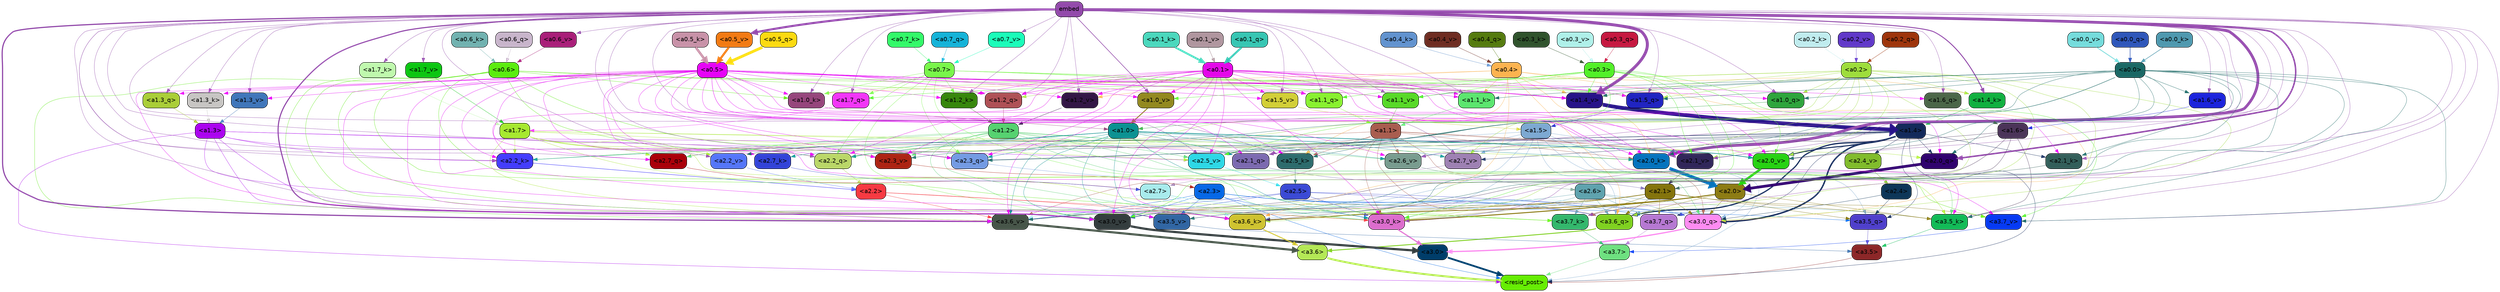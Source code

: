 strict digraph "" {
	graph [bgcolor=transparent,
		layout=dot,
		overlap=false,
		splines=true
	];
	"<a3.7>"	[color=black,
		fillcolor="#6ee080",
		fontname=Helvetica,
		shape=box,
		style="filled, rounded"];
	"<resid_post>"	[color=black,
		fillcolor="#66ed04",
		fontname=Helvetica,
		shape=box,
		style="filled, rounded"];
	"<a3.7>" -> "<resid_post>"	[color="#6ee080",
		penwidth=0.6239100098609924];
	"<a3.6>"	[color=black,
		fillcolor="#b4e856",
		fontname=Helvetica,
		shape=box,
		style="filled, rounded"];
	"<a3.6>" -> "<resid_post>"	[color="#b4e856",
		penwidth=4.569062113761902];
	"<a3.5>"	[color=black,
		fillcolor="#8c2728",
		fontname=Helvetica,
		shape=box,
		style="filled, rounded"];
	"<a3.5>" -> "<resid_post>"	[color="#8c2728",
		penwidth=0.6];
	"<a3.0>"	[color=black,
		fillcolor="#003d6a",
		fontname=Helvetica,
		shape=box,
		style="filled, rounded"];
	"<a3.0>" -> "<resid_post>"	[color="#003d6a",
		penwidth=4.283544182777405];
	"<a2.3>"	[color=black,
		fillcolor="#0668e6",
		fontname=Helvetica,
		shape=box,
		style="filled, rounded"];
	"<a2.3>" -> "<resid_post>"	[color="#0668e6",
		penwidth=0.6];
	"<a3.7_q>"	[color=black,
		fillcolor="#b678d2",
		fontname=Helvetica,
		shape=box,
		style="filled, rounded"];
	"<a2.3>" -> "<a3.7_q>"	[color="#0668e6",
		penwidth=0.6];
	"<a3.6_q>"	[color=black,
		fillcolor="#7fd120",
		fontname=Helvetica,
		shape=box,
		style="filled, rounded"];
	"<a2.3>" -> "<a3.6_q>"	[color="#0668e6",
		penwidth=0.6];
	"<a3.5_q>"	[color=black,
		fillcolor="#4f40cb",
		fontname=Helvetica,
		shape=box,
		style="filled, rounded"];
	"<a2.3>" -> "<a3.5_q>"	[color="#0668e6",
		penwidth=0.6];
	"<a3.0_q>"	[color=black,
		fillcolor="#fd8bf1",
		fontname=Helvetica,
		shape=box,
		style="filled, rounded"];
	"<a2.3>" -> "<a3.0_q>"	[color="#0668e6",
		penwidth=0.6];
	"<a3.0_k>"	[color=black,
		fillcolor="#dc6dcd",
		fontname=Helvetica,
		shape=box,
		style="filled, rounded"];
	"<a2.3>" -> "<a3.0_k>"	[color="#0668e6",
		penwidth=0.6];
	"<a3.6_v>"	[color=black,
		fillcolor="#475549",
		fontname=Helvetica,
		shape=box,
		style="filled, rounded"];
	"<a2.3>" -> "<a3.6_v>"	[color="#0668e6",
		penwidth=0.6];
	"<a3.5_v>"	[color=black,
		fillcolor="#3166a3",
		fontname=Helvetica,
		shape=box,
		style="filled, rounded"];
	"<a2.3>" -> "<a3.5_v>"	[color="#0668e6",
		penwidth=0.6];
	"<a3.0_v>"	[color=black,
		fillcolor="#343d3e",
		fontname=Helvetica,
		shape=box,
		style="filled, rounded"];
	"<a2.3>" -> "<a3.0_v>"	[color="#0668e6",
		penwidth=0.6];
	"<a1.5>"	[color=black,
		fillcolor="#7da9d2",
		fontname=Helvetica,
		shape=box,
		style="filled, rounded"];
	"<a1.5>" -> "<resid_post>"	[color="#7da9d2",
		penwidth=0.6];
	"<a1.5>" -> "<a3.6_q>"	[color="#7da9d2",
		penwidth=0.6];
	"<a1.5>" -> "<a3.5_q>"	[color="#7da9d2",
		penwidth=0.6];
	"<a1.5>" -> "<a3.0_q>"	[color="#7da9d2",
		penwidth=0.6];
	"<a3.6_k>"	[color=black,
		fillcolor="#cfc330",
		fontname=Helvetica,
		shape=box,
		style="filled, rounded"];
	"<a1.5>" -> "<a3.6_k>"	[color="#7da9d2",
		penwidth=0.6];
	"<a1.5>" -> "<a3.0_k>"	[color="#7da9d2",
		penwidth=0.6];
	"<a2.2_q>"	[color=black,
		fillcolor="#bad768",
		fontname=Helvetica,
		shape=box,
		style="filled, rounded"];
	"<a1.5>" -> "<a2.2_q>"	[color="#7da9d2",
		penwidth=0.6];
	"<a2.7_v>"	[color=black,
		fillcolor="#9e81b3",
		fontname=Helvetica,
		shape=box,
		style="filled, rounded"];
	"<a1.5>" -> "<a2.7_v>"	[color="#7da9d2",
		penwidth=0.6];
	"<a2.6_v>"	[color=black,
		fillcolor="#799c8f",
		fontname=Helvetica,
		shape=box,
		style="filled, rounded"];
	"<a1.5>" -> "<a2.6_v>"	[color="#7da9d2",
		penwidth=0.6];
	"<a2.1_v>"	[color=black,
		fillcolor="#31275a",
		fontname=Helvetica,
		shape=box,
		style="filled, rounded"];
	"<a1.5>" -> "<a2.1_v>"	[color="#7da9d2",
		penwidth=0.6];
	"<a1.4>"	[color=black,
		fillcolor="#132a5b",
		fontname=Helvetica,
		shape=box,
		style="filled, rounded"];
	"<a1.4>" -> "<resid_post>"	[color="#132a5b",
		penwidth=0.6];
	"<a1.4>" -> "<a3.7_q>"	[color="#132a5b",
		penwidth=0.6];
	"<a1.4>" -> "<a3.6_q>"	[color="#132a5b",
		penwidth=2.7536282539367676];
	"<a1.4>" -> "<a3.5_q>"	[color="#132a5b",
		penwidth=0.6];
	"<a1.4>" -> "<a3.0_q>"	[color="#132a5b",
		penwidth=3.3369133472442627];
	"<a2.3_q>"	[color=black,
		fillcolor="#749be3",
		fontname=Helvetica,
		shape=box,
		style="filled, rounded"];
	"<a1.4>" -> "<a2.3_q>"	[color="#132a5b",
		penwidth=0.6];
	"<a1.4>" -> "<a2.2_q>"	[color="#132a5b",
		penwidth=0.6];
	"<a2.1_q>"	[color=black,
		fillcolor="#7c6ab0",
		fontname=Helvetica,
		shape=box,
		style="filled, rounded"];
	"<a1.4>" -> "<a2.1_q>"	[color="#132a5b",
		penwidth=0.6];
	"<a2.0_q>"	[color=black,
		fillcolor="#30036e",
		fontname=Helvetica,
		shape=box,
		style="filled, rounded"];
	"<a1.4>" -> "<a2.0_q>"	[color="#132a5b",
		penwidth=0.6];
	"<a2.1_k>"	[color=black,
		fillcolor="#335f5a",
		fontname=Helvetica,
		shape=box,
		style="filled, rounded"];
	"<a1.4>" -> "<a2.1_k>"	[color="#132a5b",
		penwidth=0.6];
	"<a1.4>" -> "<a2.7_v>"	[color="#132a5b",
		penwidth=0.6];
	"<a1.4>" -> "<a2.6_v>"	[color="#132a5b",
		penwidth=0.6];
	"<a2.5_v>"	[color=black,
		fillcolor="#2ed8e6",
		fontname=Helvetica,
		shape=box,
		style="filled, rounded"];
	"<a1.4>" -> "<a2.5_v>"	[color="#132a5b",
		penwidth=0.6];
	"<a2.4_v>"	[color=black,
		fillcolor="#81bc2c",
		fontname=Helvetica,
		shape=box,
		style="filled, rounded"];
	"<a1.4>" -> "<a2.4_v>"	[color="#132a5b",
		penwidth=0.6];
	"<a1.4>" -> "<a2.1_v>"	[color="#132a5b",
		penwidth=0.6];
	"<a2.0_v>"	[color=black,
		fillcolor="#27d213",
		fontname=Helvetica,
		shape=box,
		style="filled, rounded"];
	"<a1.4>" -> "<a2.0_v>"	[color="#132a5b",
		penwidth=2.2818827629089355];
	"<a1.3>"	[color=black,
		fillcolor="#ab04ef",
		fontname=Helvetica,
		shape=box,
		style="filled, rounded"];
	"<a1.3>" -> "<resid_post>"	[color="#ab04ef",
		penwidth=0.6];
	"<a1.3>" -> "<a3.6_v>"	[color="#ab04ef",
		penwidth=0.6];
	"<a1.3>" -> "<a3.5_v>"	[color="#ab04ef",
		penwidth=0.6];
	"<a1.3>" -> "<a3.0_v>"	[color="#ab04ef",
		penwidth=0.6];
	"<a1.3>" -> "<a2.2_q>"	[color="#ab04ef",
		penwidth=0.6];
	"<a1.3>" -> "<a2.1_q>"	[color="#ab04ef",
		penwidth=0.6];
	"<a2.2_k>"	[color=black,
		fillcolor="#443dfd",
		fontname=Helvetica,
		shape=box,
		style="filled, rounded"];
	"<a1.3>" -> "<a2.2_k>"	[color="#ab04ef",
		penwidth=0.6];
	"<a1.3>" -> "<a2.5_v>"	[color="#ab04ef",
		penwidth=0.6];
	"<a3.7_q>" -> "<a3.7>"	[color="#b678d2",
		penwidth=0.6];
	"<a3.6_q>" -> "<a3.6>"	[color="#7fd120",
		penwidth=2.0344843566417694];
	"<a3.5_q>" -> "<a3.5>"	[color="#4f40cb",
		penwidth=0.6];
	"<a3.0_q>" -> "<a3.0>"	[color="#fd8bf1",
		penwidth=2.863015294075012];
	"<a3.7_k>"	[color=black,
		fillcolor="#33b76c",
		fontname=Helvetica,
		shape=box,
		style="filled, rounded"];
	"<a3.7_k>" -> "<a3.7>"	[color="#33b76c",
		penwidth=0.6];
	"<a3.6_k>" -> "<a3.6>"	[color="#cfc330",
		penwidth=2.1770318150520325];
	"<a3.5_k>"	[color=black,
		fillcolor="#12ba57",
		fontname=Helvetica,
		shape=box,
		style="filled, rounded"];
	"<a3.5_k>" -> "<a3.5>"	[color="#12ba57",
		penwidth=0.6];
	"<a3.0_k>" -> "<a3.0>"	[color="#dc6dcd",
		penwidth=2.6323853135108948];
	"<a3.7_v>"	[color=black,
		fillcolor="#063af3",
		fontname=Helvetica,
		shape=box,
		style="filled, rounded"];
	"<a3.7_v>" -> "<a3.7>"	[color="#063af3",
		penwidth=0.6];
	"<a3.6_v>" -> "<a3.6>"	[color="#475549",
		penwidth=4.972373723983765];
	"<a3.5_v>" -> "<a3.5>"	[color="#3166a3",
		penwidth=0.6];
	"<a3.0_v>" -> "<a3.0>"	[color="#343d3e",
		penwidth=5.1638524532318115];
	"<a2.6>"	[color=black,
		fillcolor="#5fa3ae",
		fontname=Helvetica,
		shape=box,
		style="filled, rounded"];
	"<a2.6>" -> "<a3.7_q>"	[color="#5fa3ae",
		penwidth=0.6];
	"<a2.6>" -> "<a3.6_q>"	[color="#5fa3ae",
		penwidth=0.6];
	"<a2.6>" -> "<a3.0_q>"	[color="#5fa3ae",
		penwidth=0.6];
	"<a2.6>" -> "<a3.7_k>"	[color="#5fa3ae",
		penwidth=0.6];
	"<a2.6>" -> "<a3.6_k>"	[color="#5fa3ae",
		penwidth=0.6];
	"<a2.6>" -> "<a3.5_k>"	[color="#5fa3ae",
		penwidth=0.6];
	"<a2.6>" -> "<a3.0_k>"	[color="#5fa3ae",
		penwidth=0.6];
	"<a2.1>"	[color=black,
		fillcolor="#84740d",
		fontname=Helvetica,
		shape=box,
		style="filled, rounded"];
	"<a2.1>" -> "<a3.7_q>"	[color="#84740d",
		penwidth=0.6];
	"<a2.1>" -> "<a3.6_q>"	[color="#84740d",
		penwidth=0.6];
	"<a2.1>" -> "<a3.5_q>"	[color="#84740d",
		penwidth=0.6];
	"<a2.1>" -> "<a3.0_q>"	[color="#84740d",
		penwidth=0.6];
	"<a2.1>" -> "<a3.7_k>"	[color="#84740d",
		penwidth=0.6];
	"<a2.1>" -> "<a3.6_k>"	[color="#84740d",
		penwidth=0.6];
	"<a2.1>" -> "<a3.5_k>"	[color="#84740d",
		penwidth=0.6];
	"<a2.1>" -> "<a3.0_k>"	[color="#84740d",
		penwidth=0.6];
	"<a2.1>" -> "<a3.7_v>"	[color="#84740d",
		penwidth=0.6];
	"<a2.1>" -> "<a3.6_v>"	[color="#84740d",
		penwidth=0.6];
	"<a2.1>" -> "<a3.0_v>"	[color="#84740d",
		penwidth=0.6];
	"<a2.7>"	[color=black,
		fillcolor="#a8ebec",
		fontname=Helvetica,
		shape=box,
		style="filled, rounded"];
	"<a2.7>" -> "<a3.6_q>"	[color="#a8ebec",
		penwidth=0.6];
	"<a2.7>" -> "<a3.0_q>"	[color="#a8ebec",
		penwidth=0.6];
	"<a2.7>" -> "<a3.6_k>"	[color="#a8ebec",
		penwidth=0.6];
	"<a2.7>" -> "<a3.0_k>"	[color="#a8ebec",
		penwidth=0.6];
	"<a2.7>" -> "<a3.6_v>"	[color="#a8ebec",
		penwidth=0.6];
	"<a2.5>"	[color=black,
		fillcolor="#3b4ad5",
		fontname=Helvetica,
		shape=box,
		style="filled, rounded"];
	"<a2.5>" -> "<a3.6_q>"	[color="#3b4ad5",
		penwidth=0.6];
	"<a2.5>" -> "<a3.0_q>"	[color="#3b4ad5",
		penwidth=0.6];
	"<a2.5>" -> "<a3.0_k>"	[color="#3b4ad5",
		penwidth=0.6];
	"<a2.5>" -> "<a3.6_v>"	[color="#3b4ad5",
		penwidth=0.6];
	"<a2.5>" -> "<a3.0_v>"	[color="#3b4ad5",
		penwidth=0.6];
	"<a2.0>"	[color=black,
		fillcolor="#8d7c14",
		fontname=Helvetica,
		shape=box,
		style="filled, rounded"];
	"<a2.0>" -> "<a3.6_q>"	[color="#8d7c14",
		penwidth=0.6];
	"<a2.0>" -> "<a3.0_q>"	[color="#8d7c14",
		penwidth=0.6];
	"<a2.0>" -> "<a3.7_k>"	[color="#8d7c14",
		penwidth=0.6];
	"<a2.0>" -> "<a3.6_k>"	[color="#8d7c14",
		penwidth=1.7047871947288513];
	"<a2.0>" -> "<a3.5_k>"	[color="#8d7c14",
		penwidth=0.6];
	"<a2.0>" -> "<a3.0_k>"	[color="#8d7c14",
		penwidth=2.239806979894638];
	"<a1.1>"	[color=black,
		fillcolor="#a95d4f",
		fontname=Helvetica,
		shape=box,
		style="filled, rounded"];
	"<a1.1>" -> "<a3.6_q>"	[color="#a95d4f",
		penwidth=0.6];
	"<a1.1>" -> "<a3.0_q>"	[color="#a95d4f",
		penwidth=0.6];
	"<a1.1>" -> "<a3.0_k>"	[color="#a95d4f",
		penwidth=0.6];
	"<a1.1>" -> "<a3.6_v>"	[color="#a95d4f",
		penwidth=0.6];
	"<a2.7_q>"	[color=black,
		fillcolor="#aa010a",
		fontname=Helvetica,
		shape=box,
		style="filled, rounded"];
	"<a1.1>" -> "<a2.7_q>"	[color="#a95d4f",
		penwidth=0.6];
	"<a2.5_k>"	[color=black,
		fillcolor="#2d6c6d",
		fontname=Helvetica,
		shape=box,
		style="filled, rounded"];
	"<a1.1>" -> "<a2.5_k>"	[color="#a95d4f",
		penwidth=0.6];
	"<a2.0_k>"	[color=black,
		fillcolor="#0674be",
		fontname=Helvetica,
		shape=box,
		style="filled, rounded"];
	"<a1.1>" -> "<a2.0_k>"	[color="#a95d4f",
		penwidth=0.6];
	"<a1.1>" -> "<a2.6_v>"	[color="#a95d4f",
		penwidth=0.6];
	"<a2.2_v>"	[color=black,
		fillcolor="#5576f9",
		fontname=Helvetica,
		shape=box,
		style="filled, rounded"];
	"<a1.1>" -> "<a2.2_v>"	[color="#a95d4f",
		penwidth=0.6];
	"<a1.1>" -> "<a2.1_v>"	[color="#a95d4f",
		penwidth=0.6];
	"<a1.1>" -> "<a2.0_v>"	[color="#a95d4f",
		penwidth=0.6];
	"<a0.4>"	[color=black,
		fillcolor="#fcb34f",
		fontname=Helvetica,
		shape=box,
		style="filled, rounded"];
	"<a0.4>" -> "<a3.6_q>"	[color="#fcb34f",
		penwidth=0.6];
	"<a0.4>" -> "<a3.0_q>"	[color="#fcb34f",
		penwidth=0.6];
	"<a0.4>" -> "<a3.6_k>"	[color="#fcb34f",
		penwidth=0.6];
	"<a0.4>" -> "<a2.5_k>"	[color="#fcb34f",
		penwidth=0.6];
	"<a0.4>" -> "<a2.0_k>"	[color="#fcb34f",
		penwidth=0.6];
	"<a1.4_k>"	[color=black,
		fillcolor="#11b040",
		fontname=Helvetica,
		shape=box,
		style="filled, rounded"];
	"<a0.4>" -> "<a1.4_k>"	[color="#fcb34f",
		penwidth=0.6];
	"<a1.1_k>"	[color=black,
		fillcolor="#5ce66f",
		fontname=Helvetica,
		shape=box,
		style="filled, rounded"];
	"<a0.4>" -> "<a1.1_k>"	[color="#fcb34f",
		penwidth=0.6];
	"<a1.0_k>"	[color=black,
		fillcolor="#96467c",
		fontname=Helvetica,
		shape=box,
		style="filled, rounded"];
	"<a0.4>" -> "<a1.0_k>"	[color="#fcb34f",
		penwidth=0.6];
	"<a1.4_v>"	[color=black,
		fillcolor="#271389",
		fontname=Helvetica,
		shape=box,
		style="filled, rounded"];
	"<a0.4>" -> "<a1.4_v>"	[color="#fcb34f",
		penwidth=0.6];
	"<a1.2_v>"	[color=black,
		fillcolor="#331646",
		fontname=Helvetica,
		shape=box,
		style="filled, rounded"];
	"<a0.4>" -> "<a1.2_v>"	[color="#fcb34f",
		penwidth=0.6];
	"<a0.2>"	[color=black,
		fillcolor="#9edd3c",
		fontname=Helvetica,
		shape=box,
		style="filled, rounded"];
	"<a0.2>" -> "<a3.6_q>"	[color="#9edd3c",
		penwidth=0.6];
	"<a0.2>" -> "<a3.0_q>"	[color="#9edd3c",
		penwidth=0.6];
	"<a0.2>" -> "<a3.6_k>"	[color="#9edd3c",
		penwidth=0.6];
	"<a0.2>" -> "<a3.0_k>"	[color="#9edd3c",
		penwidth=0.6];
	"<a0.2>" -> "<a2.2_q>"	[color="#9edd3c",
		penwidth=0.6];
	"<a0.2>" -> "<a2.2_k>"	[color="#9edd3c",
		penwidth=0.6];
	"<a0.2>" -> "<a2.0_k>"	[color="#9edd3c",
		penwidth=0.6];
	"<a0.2>" -> "<a2.7_v>"	[color="#9edd3c",
		penwidth=0.6];
	"<a0.2>" -> "<a2.1_v>"	[color="#9edd3c",
		penwidth=0.6];
	"<a0.2>" -> "<a2.0_v>"	[color="#9edd3c",
		penwidth=0.6];
	"<a1.5_q>"	[color=black,
		fillcolor="#2024c1",
		fontname=Helvetica,
		shape=box,
		style="filled, rounded"];
	"<a0.2>" -> "<a1.5_q>"	[color="#9edd3c",
		penwidth=0.6];
	"<a1.2_q>"	[color=black,
		fillcolor="#af5156",
		fontname=Helvetica,
		shape=box,
		style="filled, rounded"];
	"<a0.2>" -> "<a1.2_q>"	[color="#9edd3c",
		penwidth=0.6];
	"<a1.0_q>"	[color=black,
		fillcolor="#2ea53d",
		fontname=Helvetica,
		shape=box,
		style="filled, rounded"];
	"<a0.2>" -> "<a1.0_q>"	[color="#9edd3c",
		penwidth=0.6];
	"<a0.2>" -> "<a1.4_k>"	[color="#9edd3c",
		penwidth=0.6];
	"<a0.2>" -> "<a1.0_k>"	[color="#9edd3c",
		penwidth=0.6];
	"<a0.2>" -> "<a1.4_v>"	[color="#9edd3c",
		penwidth=0.6];
	"<a2.4>"	[color=black,
		fillcolor="#0e3658",
		fontname=Helvetica,
		shape=box,
		style="filled, rounded"];
	"<a2.4>" -> "<a3.5_q>"	[color="#0e3658",
		penwidth=0.6];
	"<a2.4>" -> "<a3.0_q>"	[color="#0e3658",
		penwidth=0.6];
	"<a1.2>"	[color=black,
		fillcolor="#56d270",
		fontname=Helvetica,
		shape=box,
		style="filled, rounded"];
	"<a1.2>" -> "<a3.0_q>"	[color="#56d270",
		penwidth=0.6];
	"<a1.2>" -> "<a3.6_k>"	[color="#56d270",
		penwidth=0.6];
	"<a1.2>" -> "<a3.5_k>"	[color="#56d270",
		penwidth=0.6];
	"<a1.2>" -> "<a3.0_k>"	[color="#56d270",
		penwidth=0.6];
	"<a1.2>" -> "<a3.5_v>"	[color="#56d270",
		penwidth=0.6];
	"<a1.2>" -> "<a2.7_q>"	[color="#56d270",
		penwidth=0.6];
	"<a1.2>" -> "<a2.2_q>"	[color="#56d270",
		penwidth=0.6];
	"<a1.2>" -> "<a2.2_k>"	[color="#56d270",
		penwidth=0.6];
	"<a1.2>" -> "<a2.6_v>"	[color="#56d270",
		penwidth=0.6];
	"<a1.2>" -> "<a2.5_v>"	[color="#56d270",
		penwidth=0.6];
	"<a2.3_v>"	[color=black,
		fillcolor="#ad2413",
		fontname=Helvetica,
		shape=box,
		style="filled, rounded"];
	"<a1.2>" -> "<a2.3_v>"	[color="#56d270",
		penwidth=0.6];
	"<a1.2>" -> "<a2.0_v>"	[color="#56d270",
		penwidth=0.6];
	"<a1.7>"	[color=black,
		fillcolor="#a7e830",
		fontname=Helvetica,
		shape=box,
		style="filled, rounded"];
	"<a1.7>" -> "<a3.7_k>"	[color="#a7e830",
		penwidth=0.6];
	"<a1.7>" -> "<a3.5_k>"	[color="#a7e830",
		penwidth=0.6];
	"<a1.7>" -> "<a3.6_v>"	[color="#a7e830",
		penwidth=0.6];
	"<a1.7>" -> "<a2.7_q>"	[color="#a7e830",
		penwidth=0.6];
	"<a1.7>" -> "<a2.2_q>"	[color="#a7e830",
		penwidth=0.6];
	"<a1.7>" -> "<a2.0_q>"	[color="#a7e830",
		penwidth=0.6];
	"<a1.7>" -> "<a2.2_k>"	[color="#a7e830",
		penwidth=0.6];
	"<a1.7>" -> "<a2.0_k>"	[color="#a7e830",
		penwidth=0.6];
	"<a1.7>" -> "<a2.5_v>"	[color="#a7e830",
		penwidth=0.6];
	"<a1.7>" -> "<a2.3_v>"	[color="#a7e830",
		penwidth=0.6];
	"<a1.7>" -> "<a2.2_v>"	[color="#a7e830",
		penwidth=0.6];
	"<a0.7>"	[color=black,
		fillcolor="#79f64a",
		fontname=Helvetica,
		shape=box,
		style="filled, rounded"];
	"<a0.7>" -> "<a3.7_k>"	[color="#79f64a",
		penwidth=0.6];
	"<a0.7>" -> "<a3.0_v>"	[color="#79f64a",
		penwidth=0.6];
	"<a0.7>" -> "<a2.3_q>"	[color="#79f64a",
		penwidth=0.6];
	"<a0.7>" -> "<a2.2_q>"	[color="#79f64a",
		penwidth=0.6];
	"<a1.7_q>"	[color=black,
		fillcolor="#f236f7",
		fontname=Helvetica,
		shape=box,
		style="filled, rounded"];
	"<a0.7>" -> "<a1.7_q>"	[color="#79f64a",
		penwidth=0.6];
	"<a0.7>" -> "<a1.5_q>"	[color="#79f64a",
		penwidth=0.6];
	"<a1.1_q>"	[color=black,
		fillcolor="#89f130",
		fontname=Helvetica,
		shape=box,
		style="filled, rounded"];
	"<a0.7>" -> "<a1.1_q>"	[color="#79f64a",
		penwidth=0.6];
	"<a1.2_k>"	[color=black,
		fillcolor="#37870c",
		fontname=Helvetica,
		shape=box,
		style="filled, rounded"];
	"<a0.7>" -> "<a1.2_k>"	[color="#79f64a",
		penwidth=0.6];
	"<a0.7>" -> "<a1.0_k>"	[color="#79f64a",
		penwidth=0.6];
	"<a0.7>" -> "<a1.4_v>"	[color="#79f64a",
		penwidth=0.6];
	"<a1.1_v>"	[color=black,
		fillcolor="#58d928",
		fontname=Helvetica,
		shape=box,
		style="filled, rounded"];
	"<a0.7>" -> "<a1.1_v>"	[color="#79f64a",
		penwidth=0.6];
	"<a0.6>"	[color=black,
		fillcolor="#5bec0f",
		fontname=Helvetica,
		shape=box,
		style="filled, rounded"];
	"<a0.6>" -> "<a3.7_k>"	[color="#5bec0f",
		penwidth=0.6];
	"<a0.6>" -> "<a3.6_k>"	[color="#5bec0f",
		penwidth=0.6];
	"<a0.6>" -> "<a3.0_k>"	[color="#5bec0f",
		penwidth=0.6];
	"<a0.6>" -> "<a3.7_v>"	[color="#5bec0f",
		penwidth=0.6];
	"<a0.6>" -> "<a3.6_v>"	[color="#5bec0f",
		penwidth=0.6];
	"<a0.6>" -> "<a3.0_v>"	[color="#5bec0f",
		penwidth=0.6];
	"<a0.6>" -> "<a2.3_q>"	[color="#5bec0f",
		penwidth=0.6];
	"<a0.6>" -> "<a2.2_q>"	[color="#5bec0f",
		penwidth=0.6];
	"<a0.6>" -> "<a1.5_q>"	[color="#5bec0f",
		penwidth=0.6];
	"<a0.6>" -> "<a1.2_q>"	[color="#5bec0f",
		penwidth=0.6];
	"<a0.6>" -> "<a1.0_k>"	[color="#5bec0f",
		penwidth=0.6];
	"<a0.6>" -> "<a1.4_v>"	[color="#5bec0f",
		penwidth=0.6];
	embed	[color=black,
		fillcolor="#934aab",
		fontname=Helvetica,
		shape=box,
		style="filled, rounded"];
	embed -> "<a3.7_k>"	[color="#934aab",
		penwidth=0.6];
	embed -> "<a3.6_k>"	[color="#934aab",
		penwidth=0.6];
	embed -> "<a3.5_k>"	[color="#934aab",
		penwidth=0.6];
	embed -> "<a3.0_k>"	[color="#934aab",
		penwidth=0.6];
	embed -> "<a3.7_v>"	[color="#934aab",
		penwidth=0.6];
	embed -> "<a3.6_v>"	[color="#934aab",
		penwidth=2.7369276881217957];
	embed -> "<a3.5_v>"	[color="#934aab",
		penwidth=0.6];
	embed -> "<a3.0_v>"	[color="#934aab",
		penwidth=2.5778204202651978];
	embed -> "<a2.7_q>"	[color="#934aab",
		penwidth=0.6];
	embed -> "<a2.3_q>"	[color="#934aab",
		penwidth=0.6];
	embed -> "<a2.2_q>"	[color="#934aab",
		penwidth=0.6];
	embed -> "<a2.1_q>"	[color="#934aab",
		penwidth=0.6];
	embed -> "<a2.0_q>"	[color="#934aab",
		penwidth=3.459219217300415];
	embed -> "<a2.5_k>"	[color="#934aab",
		penwidth=0.6];
	embed -> "<a2.2_k>"	[color="#934aab",
		penwidth=0.6363201141357422];
	embed -> "<a2.1_k>"	[color="#934aab",
		penwidth=0.6];
	embed -> "<a2.0_k>"	[color="#934aab",
		penwidth=6.407642982900143];
	embed -> "<a2.7_v>"	[color="#934aab",
		penwidth=0.6];
	embed -> "<a2.6_v>"	[color="#934aab",
		penwidth=0.6];
	embed -> "<a2.5_v>"	[color="#934aab",
		penwidth=0.6];
	embed -> "<a2.3_v>"	[color="#934aab",
		penwidth=0.6];
	embed -> "<a2.2_v>"	[color="#934aab",
		penwidth=0.6175012588500977];
	embed -> "<a2.1_v>"	[color="#934aab",
		penwidth=0.6];
	embed -> "<a2.0_v>"	[color="#934aab",
		penwidth=0.6];
	embed -> "<a1.7_q>"	[color="#934aab",
		penwidth=0.6];
	"<a1.6_q>"	[color=black,
		fillcolor="#4c6749",
		fontname=Helvetica,
		shape=box,
		style="filled, rounded"];
	embed -> "<a1.6_q>"	[color="#934aab",
		penwidth=0.6];
	embed -> "<a1.5_q>"	[color="#934aab",
		penwidth=0.6186923980712891];
	"<a1.3_q>"	[color=black,
		fillcolor="#aace38",
		fontname=Helvetica,
		shape=box,
		style="filled, rounded"];
	embed -> "<a1.3_q>"	[color="#934aab",
		penwidth=0.6];
	embed -> "<a1.2_q>"	[color="#934aab",
		penwidth=0.6];
	embed -> "<a1.1_q>"	[color="#934aab",
		penwidth=0.6];
	embed -> "<a1.0_q>"	[color="#934aab",
		penwidth=0.6];
	"<a1.7_k>"	[color=black,
		fillcolor="#bff8ad",
		fontname=Helvetica,
		shape=box,
		style="filled, rounded"];
	embed -> "<a1.7_k>"	[color="#934aab",
		penwidth=0.6];
	embed -> "<a1.4_k>"	[color="#934aab",
		penwidth=2.1454997062683105];
	"<a1.3_k>"	[color=black,
		fillcolor="#c7c5c3",
		fontname=Helvetica,
		shape=box,
		style="filled, rounded"];
	embed -> "<a1.3_k>"	[color="#934aab",
		penwidth=0.6];
	embed -> "<a1.2_k>"	[color="#934aab",
		penwidth=0.6];
	embed -> "<a1.1_k>"	[color="#934aab",
		penwidth=0.6];
	embed -> "<a1.0_k>"	[color="#934aab",
		penwidth=0.6];
	"<a1.7_v>"	[color=black,
		fillcolor="#0cc612",
		fontname=Helvetica,
		shape=box,
		style="filled, rounded"];
	embed -> "<a1.7_v>"	[color="#934aab",
		penwidth=0.6];
	"<a1.6_v>"	[color=black,
		fillcolor="#1c24dc",
		fontname=Helvetica,
		shape=box,
		style="filled, rounded"];
	embed -> "<a1.6_v>"	[color="#934aab",
		penwidth=0.6];
	"<a1.5_v>"	[color=black,
		fillcolor="#d2cf38",
		fontname=Helvetica,
		shape=box,
		style="filled, rounded"];
	embed -> "<a1.5_v>"	[color="#934aab",
		penwidth=0.6];
	embed -> "<a1.4_v>"	[color="#934aab",
		penwidth=6.860090345144272];
	"<a1.3_v>"	[color=black,
		fillcolor="#4076ba",
		fontname=Helvetica,
		shape=box,
		style="filled, rounded"];
	embed -> "<a1.3_v>"	[color="#934aab",
		penwidth=0.6];
	embed -> "<a1.2_v>"	[color="#934aab",
		penwidth=0.6];
	embed -> "<a1.1_v>"	[color="#934aab",
		penwidth=0.6];
	"<a1.0_v>"	[color=black,
		fillcolor="#938920",
		fontname=Helvetica,
		shape=box,
		style="filled, rounded"];
	embed -> "<a1.0_v>"	[color="#934aab",
		penwidth=1.2940821647644043];
	"<a0.7_v>"	[color=black,
		fillcolor="#1bfcb9",
		fontname=Helvetica,
		shape=box,
		style="filled, rounded"];
	embed -> "<a0.7_v>"	[color="#934aab",
		penwidth=0.6];
	"<a0.6_v>"	[color=black,
		fillcolor="#a91f79",
		fontname=Helvetica,
		shape=box,
		style="filled, rounded"];
	embed -> "<a0.6_v>"	[color="#934aab",
		penwidth=0.6];
	"<a0.5_v>"	[color=black,
		fillcolor="#f27b14",
		fontname=Helvetica,
		shape=box,
		style="filled, rounded"];
	embed -> "<a0.5_v>"	[color="#934aab",
		penwidth=4.899768829345703];
	"<a2.2>"	[color=black,
		fillcolor="#f73a42",
		fontname=Helvetica,
		shape=box,
		style="filled, rounded"];
	"<a2.2>" -> "<a3.6_k>"	[color="#f73a42",
		penwidth=0.6];
	"<a2.2>" -> "<a3.0_k>"	[color="#f73a42",
		penwidth=0.6];
	"<a2.2>" -> "<a3.6_v>"	[color="#f73a42",
		penwidth=0.6];
	"<a1.6>"	[color=black,
		fillcolor="#4b3459",
		fontname=Helvetica,
		shape=box,
		style="filled, rounded"];
	"<a1.6>" -> "<a3.6_k>"	[color="#4b3459",
		penwidth=0.6];
	"<a1.6>" -> "<a3.5_k>"	[color="#4b3459",
		penwidth=0.6];
	"<a1.6>" -> "<a3.6_v>"	[color="#4b3459",
		penwidth=0.6];
	"<a1.6>" -> "<a2.0_k>"	[color="#4b3459",
		penwidth=0.6];
	"<a1.6>" -> "<a2.0_v>"	[color="#4b3459",
		penwidth=0.6];
	"<a1.0>"	[color=black,
		fillcolor="#0c9292",
		fontname=Helvetica,
		shape=box,
		style="filled, rounded"];
	"<a1.0>" -> "<a3.6_k>"	[color="#0c9292",
		penwidth=0.6];
	"<a1.0>" -> "<a3.0_k>"	[color="#0c9292",
		penwidth=0.6];
	"<a1.0>" -> "<a3.6_v>"	[color="#0c9292",
		penwidth=0.6];
	"<a1.0>" -> "<a3.5_v>"	[color="#0c9292",
		penwidth=0.6];
	"<a1.0>" -> "<a3.0_v>"	[color="#0c9292",
		penwidth=0.6];
	"<a1.0>" -> "<a2.3_q>"	[color="#0c9292",
		penwidth=0.6];
	"<a1.0>" -> "<a2.2_q>"	[color="#0c9292",
		penwidth=0.6];
	"<a1.0>" -> "<a2.1_q>"	[color="#0c9292",
		penwidth=0.6];
	"<a2.7_k>"	[color=black,
		fillcolor="#3343d8",
		fontname=Helvetica,
		shape=box,
		style="filled, rounded"];
	"<a1.0>" -> "<a2.7_k>"	[color="#0c9292",
		penwidth=0.6];
	"<a1.0>" -> "<a2.2_k>"	[color="#0c9292",
		penwidth=0.6];
	"<a1.0>" -> "<a2.0_k>"	[color="#0c9292",
		penwidth=0.6];
	"<a1.0>" -> "<a2.7_v>"	[color="#0c9292",
		penwidth=0.6];
	"<a1.0>" -> "<a2.6_v>"	[color="#0c9292",
		penwidth=0.6];
	"<a1.0>" -> "<a2.0_v>"	[color="#0c9292",
		penwidth=1.2978954315185547];
	"<a0.5>"	[color=black,
		fillcolor="#e604f6",
		fontname=Helvetica,
		shape=box,
		style="filled, rounded"];
	"<a0.5>" -> "<a3.6_k>"	[color="#e604f6",
		penwidth=0.6];
	"<a0.5>" -> "<a3.7_v>"	[color="#e604f6",
		penwidth=0.6];
	"<a0.5>" -> "<a3.6_v>"	[color="#e604f6",
		penwidth=0.6];
	"<a0.5>" -> "<a3.5_v>"	[color="#e604f6",
		penwidth=0.6];
	"<a0.5>" -> "<a3.0_v>"	[color="#e604f6",
		penwidth=0.6];
	"<a0.5>" -> "<a2.7_q>"	[color="#e604f6",
		penwidth=0.6];
	"<a0.5>" -> "<a2.3_q>"	[color="#e604f6",
		penwidth=0.6];
	"<a0.5>" -> "<a2.2_q>"	[color="#e604f6",
		penwidth=0.6];
	"<a0.5>" -> "<a2.1_q>"	[color="#e604f6",
		penwidth=0.6];
	"<a0.5>" -> "<a2.0_q>"	[color="#e604f6",
		penwidth=0.6];
	"<a0.5>" -> "<a2.7_k>"	[color="#e604f6",
		penwidth=0.6];
	"<a0.5>" -> "<a2.5_k>"	[color="#e604f6",
		penwidth=0.6];
	"<a0.5>" -> "<a2.2_k>"	[color="#e604f6",
		penwidth=0.6];
	"<a0.5>" -> "<a2.1_k>"	[color="#e604f6",
		penwidth=0.6];
	"<a0.5>" -> "<a2.0_k>"	[color="#e604f6",
		penwidth=0.7721366882324219];
	"<a0.5>" -> "<a2.6_v>"	[color="#e604f6",
		penwidth=0.6];
	"<a0.5>" -> "<a2.3_v>"	[color="#e604f6",
		penwidth=0.6];
	"<a0.5>" -> "<a2.1_v>"	[color="#e604f6",
		penwidth=0.6];
	"<a0.5>" -> "<a2.0_v>"	[color="#e604f6",
		penwidth=0.6];
	"<a0.5>" -> "<a1.6_q>"	[color="#e604f6",
		penwidth=0.6];
	"<a0.5>" -> "<a1.3_q>"	[color="#e604f6",
		penwidth=0.6];
	"<a0.5>" -> "<a1.2_q>"	[color="#e604f6",
		penwidth=0.6];
	"<a0.5>" -> "<a1.1_q>"	[color="#e604f6",
		penwidth=0.6];
	"<a0.5>" -> "<a1.0_q>"	[color="#e604f6",
		penwidth=0.6];
	"<a0.5>" -> "<a1.3_k>"	[color="#e604f6",
		penwidth=0.6];
	"<a0.5>" -> "<a1.2_k>"	[color="#e604f6",
		penwidth=0.6];
	"<a0.5>" -> "<a1.1_k>"	[color="#e604f6",
		penwidth=0.6];
	"<a0.5>" -> "<a1.0_k>"	[color="#e604f6",
		penwidth=0.6];
	"<a0.5>" -> "<a1.5_v>"	[color="#e604f6",
		penwidth=0.6];
	"<a0.5>" -> "<a1.4_v>"	[color="#e604f6",
		penwidth=1.0206317901611328];
	"<a0.5>" -> "<a1.3_v>"	[color="#e604f6",
		penwidth=0.6];
	"<a0.5>" -> "<a1.2_v>"	[color="#e604f6",
		penwidth=0.6];
	"<a0.5>" -> "<a1.1_v>"	[color="#e604f6",
		penwidth=0.6];
	"<a0.5>" -> "<a1.0_v>"	[color="#e604f6",
		penwidth=0.6];
	"<a0.1>"	[color=black,
		fillcolor="#e408e9",
		fontname=Helvetica,
		shape=box,
		style="filled, rounded"];
	"<a0.1>" -> "<a3.6_k>"	[color="#e408e9",
		penwidth=0.6];
	"<a0.1>" -> "<a3.5_k>"	[color="#e408e9",
		penwidth=0.6];
	"<a0.1>" -> "<a3.0_k>"	[color="#e408e9",
		penwidth=0.6];
	"<a0.1>" -> "<a3.6_v>"	[color="#e408e9",
		penwidth=0.6];
	"<a0.1>" -> "<a3.0_v>"	[color="#e408e9",
		penwidth=0.6];
	"<a0.1>" -> "<a2.3_q>"	[color="#e408e9",
		penwidth=0.6];
	"<a0.1>" -> "<a2.2_q>"	[color="#e408e9",
		penwidth=0.6];
	"<a0.1>" -> "<a2.2_k>"	[color="#e408e9",
		penwidth=0.6];
	"<a0.1>" -> "<a2.0_k>"	[color="#e408e9",
		penwidth=0.6];
	"<a0.1>" -> "<a2.5_v>"	[color="#e408e9",
		penwidth=0.6];
	"<a0.1>" -> "<a2.3_v>"	[color="#e408e9",
		penwidth=0.6];
	"<a0.1>" -> "<a2.1_v>"	[color="#e408e9",
		penwidth=0.6];
	"<a0.1>" -> "<a2.0_v>"	[color="#e408e9",
		penwidth=0.6];
	"<a0.1>" -> "<a1.5_q>"	[color="#e408e9",
		penwidth=0.6];
	"<a0.1>" -> "<a1.2_q>"	[color="#e408e9",
		penwidth=0.6];
	"<a0.1>" -> "<a1.1_q>"	[color="#e408e9",
		penwidth=0.6];
	"<a0.1>" -> "<a1.2_k>"	[color="#e408e9",
		penwidth=0.6];
	"<a0.1>" -> "<a1.1_k>"	[color="#e408e9",
		penwidth=0.6];
	"<a0.1>" -> "<a1.5_v>"	[color="#e408e9",
		penwidth=0.6];
	"<a0.1>" -> "<a1.4_v>"	[color="#e408e9",
		penwidth=0.6];
	"<a0.1>" -> "<a1.2_v>"	[color="#e408e9",
		penwidth=0.6];
	"<a0.1>" -> "<a1.0_v>"	[color="#e408e9",
		penwidth=0.6];
	"<a0.0>"	[color=black,
		fillcolor="#1a6865",
		fontname=Helvetica,
		shape=box,
		style="filled, rounded"];
	"<a0.0>" -> "<a3.5_k>"	[color="#1a6865",
		penwidth=0.6];
	"<a0.0>" -> "<a3.7_v>"	[color="#1a6865",
		penwidth=0.6];
	"<a0.0>" -> "<a3.6_v>"	[color="#1a6865",
		penwidth=0.6];
	"<a0.0>" -> "<a3.5_v>"	[color="#1a6865",
		penwidth=0.6];
	"<a0.0>" -> "<a3.0_v>"	[color="#1a6865",
		penwidth=0.6];
	"<a0.0>" -> "<a2.3_q>"	[color="#1a6865",
		penwidth=0.6];
	"<a0.0>" -> "<a2.0_q>"	[color="#1a6865",
		penwidth=0.6];
	"<a0.0>" -> "<a2.5_k>"	[color="#1a6865",
		penwidth=0.6];
	"<a0.0>" -> "<a2.1_k>"	[color="#1a6865",
		penwidth=0.6];
	"<a0.0>" -> "<a2.0_k>"	[color="#1a6865",
		penwidth=0.6];
	"<a0.0>" -> "<a2.5_v>"	[color="#1a6865",
		penwidth=0.6];
	"<a0.0>" -> "<a2.3_v>"	[color="#1a6865",
		penwidth=0.6];
	"<a0.0>" -> "<a2.2_v>"	[color="#1a6865",
		penwidth=0.6];
	"<a0.0>" -> "<a2.0_v>"	[color="#1a6865",
		penwidth=0.6];
	"<a0.0>" -> "<a1.5_q>"	[color="#1a6865",
		penwidth=0.6];
	"<a0.0>" -> "<a1.0_q>"	[color="#1a6865",
		penwidth=0.6];
	"<a0.0>" -> "<a1.1_k>"	[color="#1a6865",
		penwidth=0.6];
	"<a0.0>" -> "<a1.6_v>"	[color="#1a6865",
		penwidth=0.6];
	"<a0.0>" -> "<a1.4_v>"	[color="#1a6865",
		penwidth=0.6];
	"<a0.0>" -> "<a1.1_v>"	[color="#1a6865",
		penwidth=0.6];
	"<a0.3>"	[color=black,
		fillcolor="#52f028",
		fontname=Helvetica,
		shape=box,
		style="filled, rounded"];
	"<a0.3>" -> "<a3.0_k>"	[color="#52f028",
		penwidth=0.6];
	"<a0.3>" -> "<a3.7_v>"	[color="#52f028",
		penwidth=0.6];
	"<a0.3>" -> "<a3.0_v>"	[color="#52f028",
		penwidth=0.6];
	"<a0.3>" -> "<a2.5_v>"	[color="#52f028",
		penwidth=0.6];
	"<a0.3>" -> "<a2.1_v>"	[color="#52f028",
		penwidth=0.6];
	"<a0.3>" -> "<a2.0_v>"	[color="#52f028",
		penwidth=0.6];
	"<a0.3>" -> "<a1.7_q>"	[color="#52f028",
		penwidth=0.6];
	"<a0.3>" -> "<a1.1_q>"	[color="#52f028",
		penwidth=0.6];
	"<a0.3>" -> "<a1.4_v>"	[color="#52f028",
		penwidth=0.6];
	"<a0.3>" -> "<a1.1_v>"	[color="#52f028",
		penwidth=0.6];
	"<a0.3>" -> "<a1.0_v>"	[color="#52f028",
		penwidth=0.6];
	"<a2.7_q>" -> "<a2.7>"	[color="#aa010a",
		penwidth=0.6];
	"<a2.3_q>" -> "<a2.3>"	[color="#749be3",
		penwidth=0.6];
	"<a2.2_q>" -> "<a2.2>"	[color="#bad768",
		penwidth=0.7441773414611816];
	"<a2.1_q>" -> "<a2.1>"	[color="#7c6ab0",
		penwidth=0.6];
	"<a2.0_q>" -> "<a2.0>"	[color="#30036e",
		penwidth=6.422367453575134];
	"<a2.7_k>" -> "<a2.7>"	[color="#3343d8",
		penwidth=0.6];
	"<a2.5_k>" -> "<a2.5>"	[color="#2d6c6d",
		penwidth=0.6];
	"<a2.2_k>" -> "<a2.2>"	[color="#443dfd",
		penwidth=0.8810110092163086];
	"<a2.1_k>" -> "<a2.1>"	[color="#335f5a",
		penwidth=0.6];
	"<a2.0_k>" -> "<a2.0>"	[color="#0674be",
		penwidth=7.398894429206848];
	"<a2.7_v>" -> "<a2.7>"	[color="#9e81b3",
		penwidth=0.6];
	"<a2.6_v>" -> "<a2.6>"	[color="#799c8f",
		penwidth=0.6];
	"<a2.5_v>" -> "<a2.5>"	[color="#2ed8e6",
		penwidth=0.6];
	"<a2.4_v>" -> "<a2.4>"	[color="#81bc2c",
		penwidth=0.6];
	"<a2.3_v>" -> "<a2.3>"	[color="#ad2413",
		penwidth=0.6];
	"<a2.2_v>" -> "<a2.2>"	[color="#5576f9",
		penwidth=0.6];
	"<a2.1_v>" -> "<a2.1>"	[color="#31275a",
		penwidth=0.6];
	"<a2.0_v>" -> "<a2.0>"	[color="#27d213",
		penwidth=5.395828627049923];
	"<a1.7_q>" -> "<a1.7>"	[color="#f236f7",
		penwidth=0.6];
	"<a1.6_q>" -> "<a1.6>"	[color="#4c6749",
		penwidth=0.6];
	"<a1.5_q>" -> "<a1.5>"	[color="#2024c1",
		penwidth=0.6];
	"<a1.3_q>" -> "<a1.3>"	[color="#aace38",
		penwidth=0.6];
	"<a1.2_q>" -> "<a1.2>"	[color="#af5156",
		penwidth=0.6];
	"<a1.1_q>" -> "<a1.1>"	[color="#89f130",
		penwidth=0.6];
	"<a1.0_q>" -> "<a1.0>"	[color="#2ea53d",
		penwidth=0.6];
	"<a1.7_k>" -> "<a1.7>"	[color="#bff8ad",
		penwidth=0.6];
	"<a1.4_k>" -> "<a1.4>"	[color="#11b040",
		penwidth=0.6];
	"<a1.3_k>" -> "<a1.3>"	[color="#c7c5c3",
		penwidth=0.6];
	"<a1.2_k>" -> "<a1.2>"	[color="#37870c",
		penwidth=0.6];
	"<a1.1_k>" -> "<a1.1>"	[color="#5ce66f",
		penwidth=0.6];
	"<a1.0_k>" -> "<a1.0>"	[color="#96467c",
		penwidth=0.6];
	"<a1.7_v>" -> "<a1.7>"	[color="#0cc612",
		penwidth=0.6];
	"<a1.6_v>" -> "<a1.6>"	[color="#1c24dc",
		penwidth=0.6];
	"<a1.5_v>" -> "<a1.5>"	[color="#d2cf38",
		penwidth=0.6];
	"<a1.4_v>" -> "<a1.4>"	[color="#271389",
		penwidth=8.774570226669312];
	"<a1.3_v>" -> "<a1.3>"	[color="#4076ba",
		penwidth=0.6];
	"<a1.2_v>" -> "<a1.2>"	[color="#331646",
		penwidth=0.6];
	"<a1.1_v>" -> "<a1.1>"	[color="#58d928",
		penwidth=0.6];
	"<a1.0_v>" -> "<a1.0>"	[color="#938920",
		penwidth=2.0497570037841797];
	"<a0.7_q>"	[color=black,
		fillcolor="#15b3d8",
		fontname=Helvetica,
		shape=box,
		style="filled, rounded"];
	"<a0.7_q>" -> "<a0.7>"	[color="#15b3d8",
		penwidth=0.6];
	"<a0.6_q>"	[color=black,
		fillcolor="#c8b5cb",
		fontname=Helvetica,
		shape=box,
		style="filled, rounded"];
	"<a0.6_q>" -> "<a0.6>"	[color="#c8b5cb",
		penwidth=0.6];
	"<a0.5_q>"	[color=black,
		fillcolor="#fcda11",
		fontname=Helvetica,
		shape=box,
		style="filled, rounded"];
	"<a0.5_q>" -> "<a0.5>"	[color="#fcda11",
		penwidth=6.432042121887207];
	"<a0.4_q>"	[color=black,
		fillcolor="#557b0f",
		fontname=Helvetica,
		shape=box,
		style="filled, rounded"];
	"<a0.4_q>" -> "<a0.4>"	[color="#557b0f",
		penwidth=0.6];
	"<a0.3_q>"	[color=black,
		fillcolor="#c61941",
		fontname=Helvetica,
		shape=box,
		style="filled, rounded"];
	"<a0.3_q>" -> "<a0.3>"	[color="#c61941",
		penwidth=0.6];
	"<a0.2_q>"	[color=black,
		fillcolor="#9e350c",
		fontname=Helvetica,
		shape=box,
		style="filled, rounded"];
	"<a0.2_q>" -> "<a0.2>"	[color="#9e350c",
		penwidth=0.6481189727783203];
	"<a0.1_q>"	[color=black,
		fillcolor="#37c6b3",
		fontname=Helvetica,
		shape=box,
		style="filled, rounded"];
	"<a0.1_q>" -> "<a0.1>"	[color="#37c6b3",
		penwidth=4.480559825897217];
	"<a0.0_q>"	[color=black,
		fillcolor="#2f57ba",
		fontname=Helvetica,
		shape=box,
		style="filled, rounded"];
	"<a0.0_q>" -> "<a0.0>"	[color="#2f57ba",
		penwidth=1.2296133041381836];
	"<a0.7_k>"	[color=black,
		fillcolor="#33f969",
		fontname=Helvetica,
		shape=box,
		style="filled, rounded"];
	"<a0.7_k>" -> "<a0.7>"	[color="#33f969",
		penwidth=0.6];
	"<a0.6_k>"	[color=black,
		fillcolor="#71b2b0",
		fontname=Helvetica,
		shape=box,
		style="filled, rounded"];
	"<a0.6_k>" -> "<a0.6>"	[color="#71b2b0",
		penwidth=0.6];
	"<a0.5_k>"	[color=black,
		fillcolor="#c892a8",
		fontname=Helvetica,
		shape=box,
		style="filled, rounded"];
	"<a0.5_k>" -> "<a0.5>"	[color="#c892a8",
		penwidth=5.627702713012695];
	"<a0.4_k>"	[color=black,
		fillcolor="#6293cf",
		fontname=Helvetica,
		shape=box,
		style="filled, rounded"];
	"<a0.4_k>" -> "<a0.4>"	[color="#6293cf",
		penwidth=0.6];
	"<a0.3_k>"	[color=black,
		fillcolor="#30532d",
		fontname=Helvetica,
		shape=box,
		style="filled, rounded"];
	"<a0.3_k>" -> "<a0.3>"	[color="#30532d",
		penwidth=0.6];
	"<a0.2_k>"	[color=black,
		fillcolor="#c0ecee",
		fontname=Helvetica,
		shape=box,
		style="filled, rounded"];
	"<a0.2_k>" -> "<a0.2>"	[color="#c0ecee",
		penwidth=0.6036396026611328];
	"<a0.1_k>"	[color=black,
		fillcolor="#4bd8bd",
		fontname=Helvetica,
		shape=box,
		style="filled, rounded"];
	"<a0.1_k>" -> "<a0.1>"	[color="#4bd8bd",
		penwidth=4.451648712158203];
	"<a0.0_k>"	[color=black,
		fillcolor="#4f99af",
		fontname=Helvetica,
		shape=box,
		style="filled, rounded"];
	"<a0.0_k>" -> "<a0.0>"	[color="#4f99af",
		penwidth=1.1249942779541016];
	"<a0.7_v>" -> "<a0.7>"	[color="#1bfcb9",
		penwidth=0.6];
	"<a0.6_v>" -> "<a0.6>"	[color="#a91f79",
		penwidth=0.6];
	"<a0.5_v>" -> "<a0.5>"	[color="#f27b14",
		penwidth=4.899764537811279];
	"<a0.4_v>"	[color=black,
		fillcolor="#6e2d22",
		fontname=Helvetica,
		shape=box,
		style="filled, rounded"];
	"<a0.4_v>" -> "<a0.4>"	[color="#6e2d22",
		penwidth=0.6];
	"<a0.3_v>"	[color=black,
		fillcolor="#aff0e9",
		fontname=Helvetica,
		shape=box,
		style="filled, rounded"];
	"<a0.3_v>" -> "<a0.3>"	[color="#aff0e9",
		penwidth=0.6];
	"<a0.2_v>"	[color=black,
		fillcolor="#6139c9",
		fontname=Helvetica,
		shape=box,
		style="filled, rounded"];
	"<a0.2_v>" -> "<a0.2>"	[color="#6139c9",
		penwidth=0.6];
	"<a0.1_v>"	[color=black,
		fillcolor="#b0969f",
		fontname=Helvetica,
		shape=box,
		style="filled, rounded"];
	"<a0.1_v>" -> "<a0.1>"	[color="#b0969f",
		penwidth=0.8765964508056641];
	"<a0.0_v>"	[color=black,
		fillcolor="#75dcdc",
		fontname=Helvetica,
		shape=box,
		style="filled, rounded"];
	"<a0.0_v>" -> "<a0.0>"	[color="#75dcdc",
		penwidth=1.6807661056518555];
}
